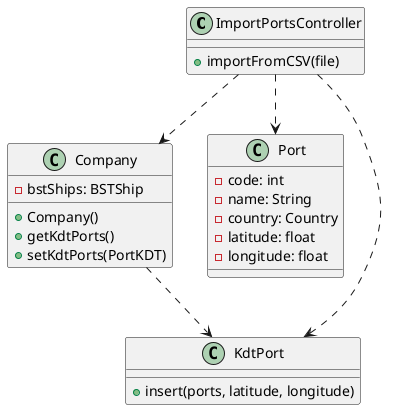 @startuml
ImportPortsController ..>Company
ImportPortsController ..>Port
ImportPortsController ..>KdtPort


ImportPortsController : +importFromCSV(file)


Company : -bstShips: BSTShip
Company : +Company()
Company : +getKdtPorts()
Company : +setKdtPorts(PortKDT)

Company ..>KdtPort

KdtPort : +insert(ports, latitude, longitude)

Port : -code: int
Port : -name: String
Port : -country: Country
Port : -latitude: float
Port : -longitude: float
@enduml